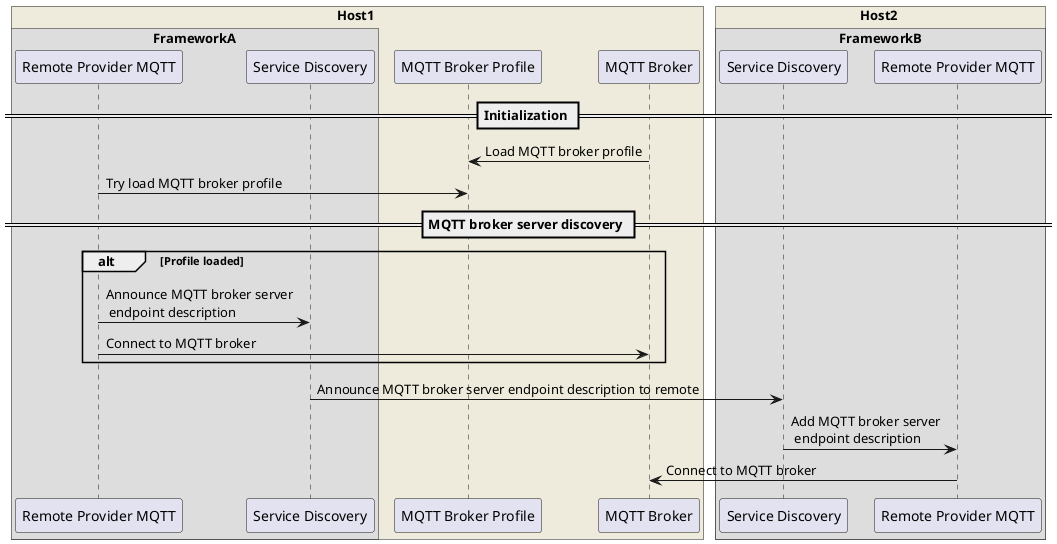 Licensed to the Apache Software Foundation (ASF) under one or more
contributor license agreements.  See the NOTICE file distributed with
this work for additional information regarding copyright ownership.
The ASF licenses this file to You under the Apache License, Version 2.0
(the "License"); you may not use this file except in compliance with
the License.  You may obtain a copy of the License at

    http://www.apache.org/licenses/LICENSE-2.0

Unless required by applicable law or agreed to in writing, software
distributed under the License is distributed on an "AS IS" BASIS,
WITHOUT WARRANTIES OR CONDITIONS OF ANY KIND, either express or implied.
See the License for the specific language governing permissions and
limitations under the License.

@startuml
'https://plantuml.com/sequence-diagram

!pragma teoz true
box Host1 #EEEBDC
box FrameworkA
    participant "Remote Provider MQTT" as RemoteProviderMQTT1
    participant "Service Discovery" as ServiceDiscovery1
end box
    participant "MQTT Broker Profile" as MqttBrokerProfile
    participant "MQTT Broker" as MqttBroker

    == Initialization ==
    MqttBroker -> MqttBrokerProfile : Load MQTT broker profile
    RemoteProviderMQTT1 -> MqttBrokerProfile : Try load MQTT broker profile
    == MQTT broker server discovery ==
    alt Profile loaded
        RemoteProviderMQTT1 -> ServiceDiscovery1 : Announce MQTT broker server\n endpoint description
        RemoteProviderMQTT1 -> MqttBroker : Connect to MQTT broker
    end alt
end box

box Host2 #EEEBDC

    box FrameworkB
        participant "Service Discovery" as ServiceDiscovery2
        participant "Remote Provider MQTT" as RemoteProviderMQTT2
        ServiceDiscovery1 -> ServiceDiscovery2 :Announce MQTT broker server endpoint description to remote
        ServiceDiscovery2 -> RemoteProviderMQTT2 : Add MQTT broker server\n endpoint description
        RemoteProviderMQTT2 -> MqttBroker : Connect to MQTT broker
    end box

end box
@enduml